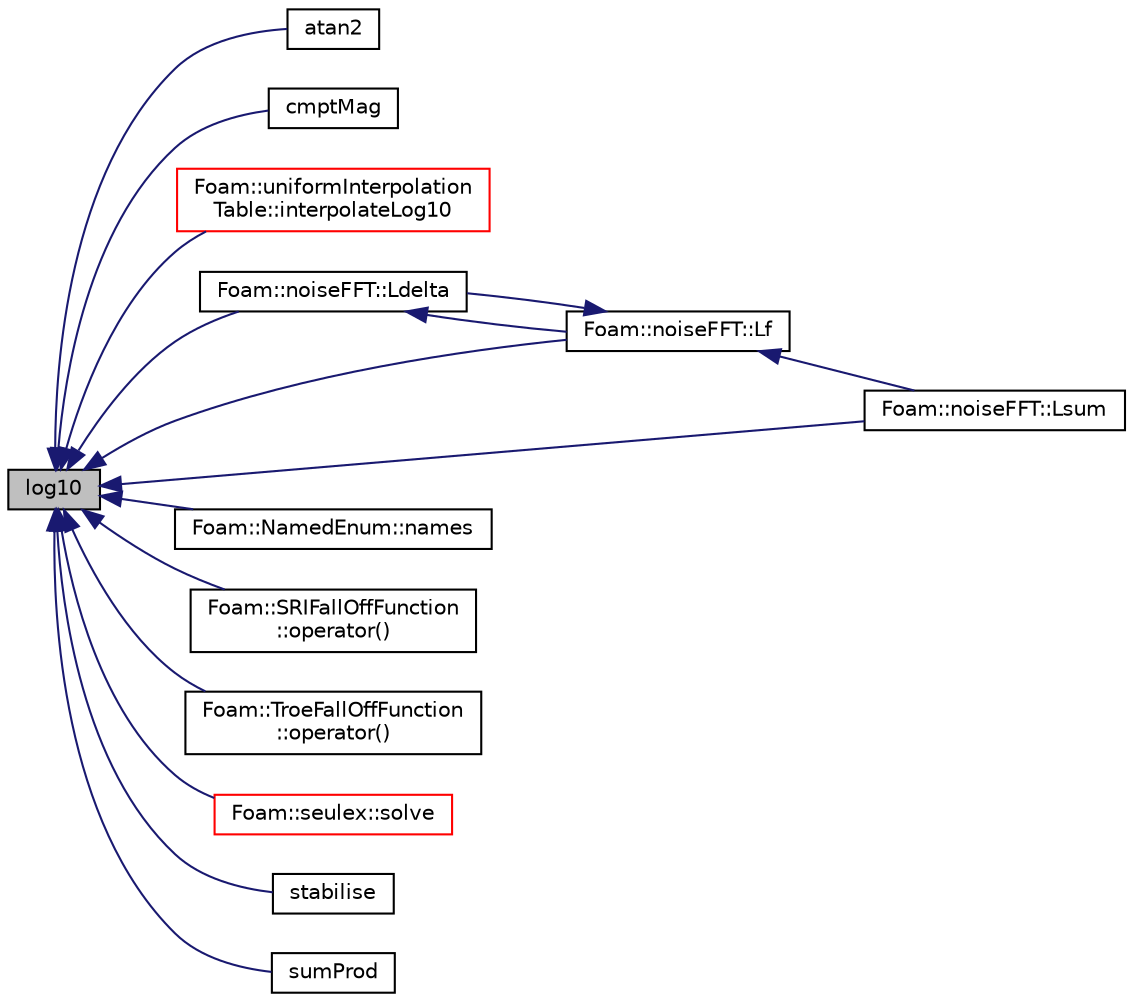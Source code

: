 digraph "log10"
{
  bgcolor="transparent";
  edge [fontname="Helvetica",fontsize="10",labelfontname="Helvetica",labelfontsize="10"];
  node [fontname="Helvetica",fontsize="10",shape=record];
  rankdir="LR";
  Node1 [label="log10",height=0.2,width=0.4,color="black", fillcolor="grey75", style="filled", fontcolor="black"];
  Node1 -> Node2 [dir="back",color="midnightblue",fontsize="10",style="solid",fontname="Helvetica"];
  Node2 [label="atan2",height=0.2,width=0.4,color="black",URL="$a10909.html#ac4f658d3f23292db85ec6b618e5976e0"];
  Node1 -> Node3 [dir="back",color="midnightblue",fontsize="10",style="solid",fontname="Helvetica"];
  Node3 [label="cmptMag",height=0.2,width=0.4,color="black",URL="$a10909.html#a2b5bed0675a2a1c054a011f1ff5d73e8"];
  Node1 -> Node4 [dir="back",color="midnightblue",fontsize="10",style="solid",fontname="Helvetica"];
  Node4 [label="Foam::uniformInterpolation\lTable::interpolateLog10",height=0.2,width=0.4,color="red",URL="$a02865.html#a2b4202d96d988f5ea09130852cd1e48f",tooltip="Interpolate - takes log10 flag into account. "];
  Node1 -> Node5 [dir="back",color="midnightblue",fontsize="10",style="solid",fontname="Helvetica"];
  Node5 [label="Foam::noiseFFT::Ldelta",height=0.2,width=0.4,color="black",URL="$a01652.html#aa7f180fa11de4e9a567e71c29b054d0b",tooltip="Return the one-third-octave-band PFL spectrum. "];
  Node5 -> Node6 [dir="back",color="midnightblue",fontsize="10",style="solid",fontname="Helvetica"];
  Node6 [label="Foam::noiseFFT::Lf",height=0.2,width=0.4,color="black",URL="$a01652.html#afd19402d76d82beacf0ee7003122739d",tooltip="Return the narrow-band PFL (pressure-fluctuation level) spectrum. "];
  Node6 -> Node5 [dir="back",color="midnightblue",fontsize="10",style="solid",fontname="Helvetica"];
  Node6 -> Node7 [dir="back",color="midnightblue",fontsize="10",style="solid",fontname="Helvetica"];
  Node7 [label="Foam::noiseFFT::Lsum",height=0.2,width=0.4,color="black",URL="$a01652.html#ab0b8cb52eb284e8124b47e7bba012681",tooltip="Return the total PFL as the sum of Lf over all frequencies. "];
  Node1 -> Node6 [dir="back",color="midnightblue",fontsize="10",style="solid",fontname="Helvetica"];
  Node1 -> Node7 [dir="back",color="midnightblue",fontsize="10",style="solid",fontname="Helvetica"];
  Node1 -> Node8 [dir="back",color="midnightblue",fontsize="10",style="solid",fontname="Helvetica"];
  Node8 [label="Foam::NamedEnum::names",height=0.2,width=0.4,color="black",URL="$a01608.html#a7350da3a0edd92cd11e6c479c9967dc8"];
  Node1 -> Node9 [dir="back",color="midnightblue",fontsize="10",style="solid",fontname="Helvetica"];
  Node9 [label="Foam::SRIFallOffFunction\l::operator()",height=0.2,width=0.4,color="black",URL="$a02506.html#acc4fa778dc0b4fe704ed261caa180472"];
  Node1 -> Node10 [dir="back",color="midnightblue",fontsize="10",style="solid",fontname="Helvetica"];
  Node10 [label="Foam::TroeFallOffFunction\l::operator()",height=0.2,width=0.4,color="black",URL="$a02785.html#acc4fa778dc0b4fe704ed261caa180472"];
  Node1 -> Node11 [dir="back",color="midnightblue",fontsize="10",style="solid",fontname="Helvetica"];
  Node11 [label="Foam::seulex::solve",height=0.2,width=0.4,color="red",URL="$a02359.html#a53c8ddf1354a8471a51f2e9842b9b2da",tooltip="Solve the ODE system and the update the state. "];
  Node1 -> Node12 [dir="back",color="midnightblue",fontsize="10",style="solid",fontname="Helvetica"];
  Node12 [label="stabilise",height=0.2,width=0.4,color="black",URL="$a10909.html#a5256ed0d7ec24b1876ba90c6ff1f8727"];
  Node1 -> Node13 [dir="back",color="midnightblue",fontsize="10",style="solid",fontname="Helvetica"];
  Node13 [label="sumProd",height=0.2,width=0.4,color="black",URL="$a10909.html#a5b480f6156c25bef4de87d86094e87ea"];
}
